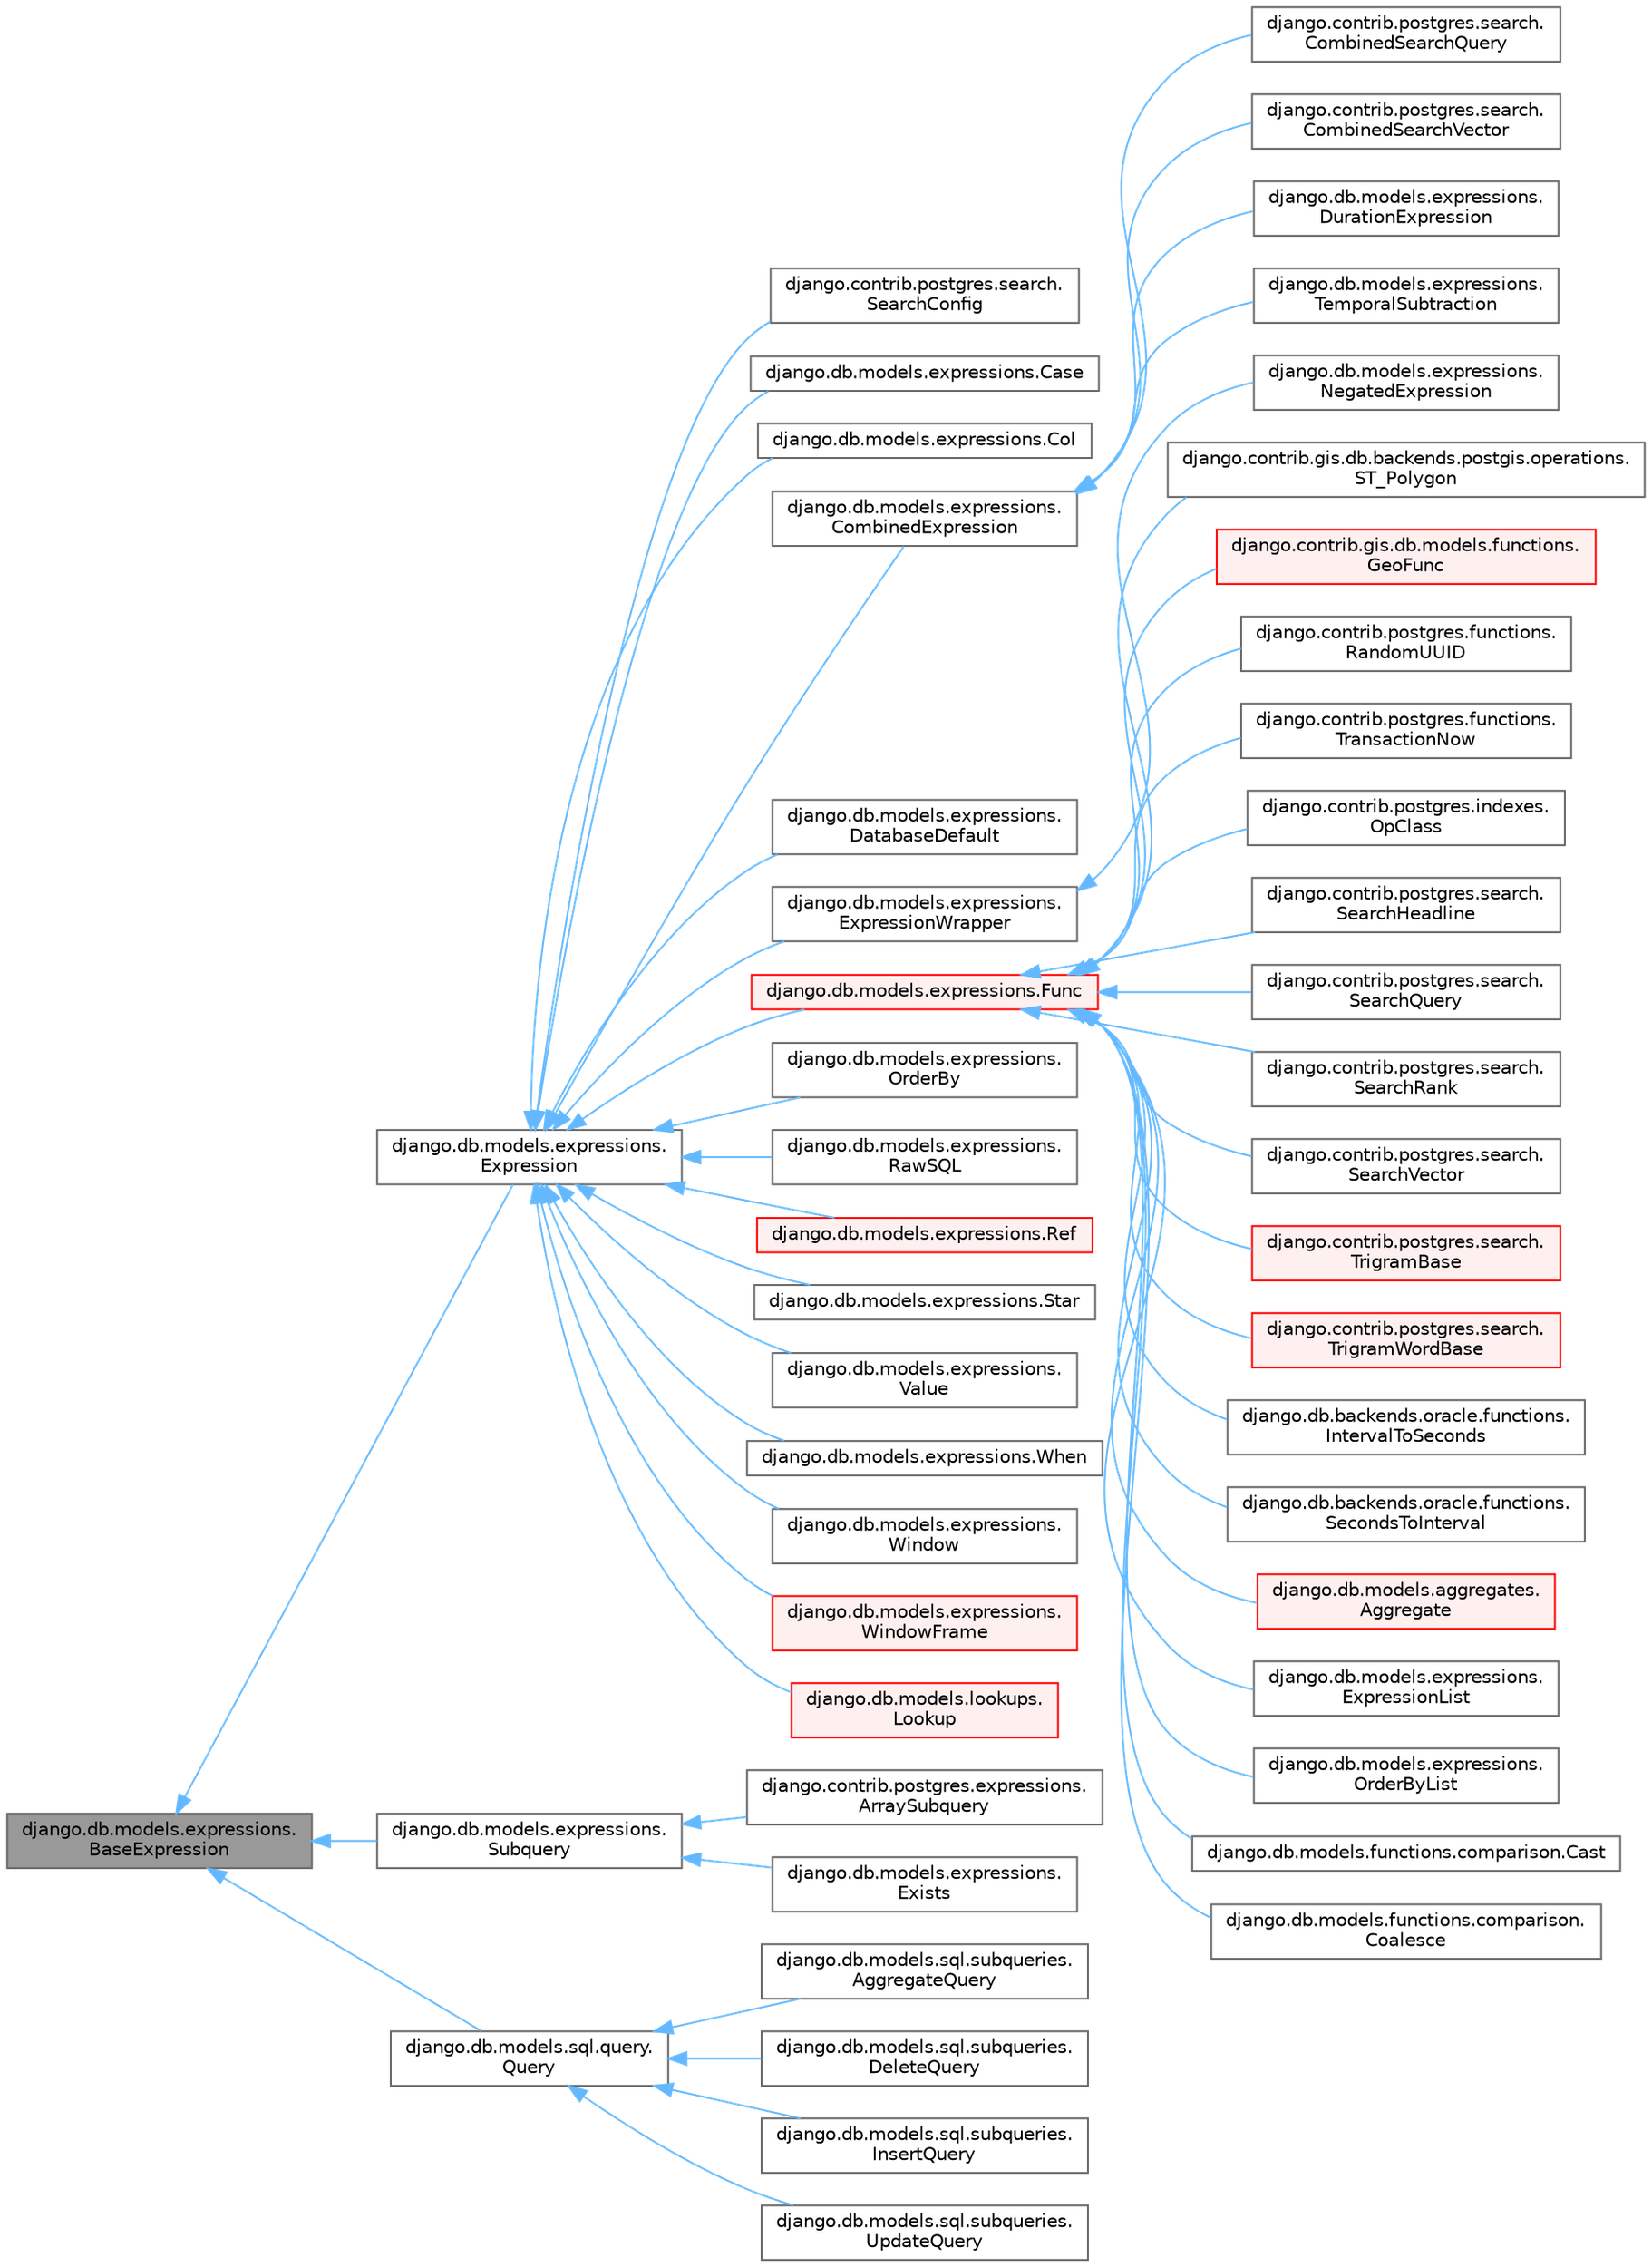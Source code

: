 digraph "django.db.models.expressions.BaseExpression"
{
 // LATEX_PDF_SIZE
  bgcolor="transparent";
  edge [fontname=Helvetica,fontsize=10,labelfontname=Helvetica,labelfontsize=10];
  node [fontname=Helvetica,fontsize=10,shape=box,height=0.2,width=0.4];
  rankdir="LR";
  Node1 [id="Node000001",label="django.db.models.expressions.\lBaseExpression",height=0.2,width=0.4,color="gray40", fillcolor="grey60", style="filled", fontcolor="black",tooltip=" "];
  Node1 -> Node2 [id="edge1_Node000001_Node000002",dir="back",color="steelblue1",style="solid",tooltip=" "];
  Node2 [id="Node000002",label="django.db.models.expressions.\lExpression",height=0.2,width=0.4,color="gray40", fillcolor="white", style="filled",URL="$classdjango_1_1db_1_1models_1_1expressions_1_1_expression.html",tooltip=" "];
  Node2 -> Node3 [id="edge2_Node000002_Node000003",dir="back",color="steelblue1",style="solid",tooltip=" "];
  Node3 [id="Node000003",label="django.contrib.postgres.search.\lSearchConfig",height=0.2,width=0.4,color="gray40", fillcolor="white", style="filled",URL="$classdjango_1_1contrib_1_1postgres_1_1search_1_1_search_config.html",tooltip=" "];
  Node2 -> Node4 [id="edge3_Node000002_Node000004",dir="back",color="steelblue1",style="solid",tooltip=" "];
  Node4 [id="Node000004",label="django.db.models.expressions.Case",height=0.2,width=0.4,color="gray40", fillcolor="white", style="filled",URL="$classdjango_1_1db_1_1models_1_1expressions_1_1_case.html",tooltip=" "];
  Node2 -> Node5 [id="edge4_Node000002_Node000005",dir="back",color="steelblue1",style="solid",tooltip=" "];
  Node5 [id="Node000005",label="django.db.models.expressions.Col",height=0.2,width=0.4,color="gray40", fillcolor="white", style="filled",URL="$classdjango_1_1db_1_1models_1_1expressions_1_1_col.html",tooltip=" "];
  Node2 -> Node6 [id="edge5_Node000002_Node000006",dir="back",color="steelblue1",style="solid",tooltip=" "];
  Node6 [id="Node000006",label="django.db.models.expressions.\lCombinedExpression",height=0.2,width=0.4,color="gray40", fillcolor="white", style="filled",URL="$classdjango_1_1db_1_1models_1_1expressions_1_1_combined_expression.html",tooltip=" "];
  Node6 -> Node7 [id="edge6_Node000006_Node000007",dir="back",color="steelblue1",style="solid",tooltip=" "];
  Node7 [id="Node000007",label="django.contrib.postgres.search.\lCombinedSearchQuery",height=0.2,width=0.4,color="gray40", fillcolor="white", style="filled",URL="$classdjango_1_1contrib_1_1postgres_1_1search_1_1_combined_search_query.html",tooltip=" "];
  Node6 -> Node8 [id="edge7_Node000006_Node000008",dir="back",color="steelblue1",style="solid",tooltip=" "];
  Node8 [id="Node000008",label="django.contrib.postgres.search.\lCombinedSearchVector",height=0.2,width=0.4,color="gray40", fillcolor="white", style="filled",URL="$classdjango_1_1contrib_1_1postgres_1_1search_1_1_combined_search_vector.html",tooltip=" "];
  Node6 -> Node9 [id="edge8_Node000006_Node000009",dir="back",color="steelblue1",style="solid",tooltip=" "];
  Node9 [id="Node000009",label="django.db.models.expressions.\lDurationExpression",height=0.2,width=0.4,color="gray40", fillcolor="white", style="filled",URL="$classdjango_1_1db_1_1models_1_1expressions_1_1_duration_expression.html",tooltip=" "];
  Node6 -> Node10 [id="edge9_Node000006_Node000010",dir="back",color="steelblue1",style="solid",tooltip=" "];
  Node10 [id="Node000010",label="django.db.models.expressions.\lTemporalSubtraction",height=0.2,width=0.4,color="gray40", fillcolor="white", style="filled",URL="$classdjango_1_1db_1_1models_1_1expressions_1_1_temporal_subtraction.html",tooltip=" "];
  Node2 -> Node11 [id="edge10_Node000002_Node000011",dir="back",color="steelblue1",style="solid",tooltip=" "];
  Node11 [id="Node000011",label="django.db.models.expressions.\lDatabaseDefault",height=0.2,width=0.4,color="gray40", fillcolor="white", style="filled",URL="$classdjango_1_1db_1_1models_1_1expressions_1_1_database_default.html",tooltip=" "];
  Node2 -> Node12 [id="edge11_Node000002_Node000012",dir="back",color="steelblue1",style="solid",tooltip=" "];
  Node12 [id="Node000012",label="django.db.models.expressions.\lExpressionWrapper",height=0.2,width=0.4,color="gray40", fillcolor="white", style="filled",URL="$classdjango_1_1db_1_1models_1_1expressions_1_1_expression_wrapper.html",tooltip=" "];
  Node12 -> Node13 [id="edge12_Node000012_Node000013",dir="back",color="steelblue1",style="solid",tooltip=" "];
  Node13 [id="Node000013",label="django.db.models.expressions.\lNegatedExpression",height=0.2,width=0.4,color="gray40", fillcolor="white", style="filled",URL="$classdjango_1_1db_1_1models_1_1expressions_1_1_negated_expression.html",tooltip=" "];
  Node2 -> Node14 [id="edge13_Node000002_Node000014",dir="back",color="steelblue1",style="solid",tooltip=" "];
  Node14 [id="Node000014",label="django.db.models.expressions.Func",height=0.2,width=0.4,color="red", fillcolor="#FFF0F0", style="filled",URL="$classdjango_1_1db_1_1models_1_1expressions_1_1_func.html",tooltip=" "];
  Node14 -> Node15 [id="edge14_Node000014_Node000015",dir="back",color="steelblue1",style="solid",tooltip=" "];
  Node15 [id="Node000015",label="django.contrib.gis.db.backends.postgis.operations.\lST_Polygon",height=0.2,width=0.4,color="gray40", fillcolor="white", style="filled",URL="$classdjango_1_1contrib_1_1gis_1_1db_1_1backends_1_1postgis_1_1operations_1_1_s_t___polygon.html",tooltip=" "];
  Node14 -> Node16 [id="edge15_Node000014_Node000016",dir="back",color="steelblue1",style="solid",tooltip=" "];
  Node16 [id="Node000016",label="django.contrib.gis.db.models.functions.\lGeoFunc",height=0.2,width=0.4,color="red", fillcolor="#FFF0F0", style="filled",URL="$classdjango_1_1contrib_1_1gis_1_1db_1_1models_1_1functions_1_1_geo_func.html",tooltip=" "];
  Node14 -> Node55 [id="edge16_Node000014_Node000055",dir="back",color="steelblue1",style="solid",tooltip=" "];
  Node55 [id="Node000055",label="django.contrib.postgres.functions.\lRandomUUID",height=0.2,width=0.4,color="gray40", fillcolor="white", style="filled",URL="$classdjango_1_1contrib_1_1postgres_1_1functions_1_1_random_u_u_i_d.html",tooltip=" "];
  Node14 -> Node56 [id="edge17_Node000014_Node000056",dir="back",color="steelblue1",style="solid",tooltip=" "];
  Node56 [id="Node000056",label="django.contrib.postgres.functions.\lTransactionNow",height=0.2,width=0.4,color="gray40", fillcolor="white", style="filled",URL="$classdjango_1_1contrib_1_1postgres_1_1functions_1_1_transaction_now.html",tooltip=" "];
  Node14 -> Node57 [id="edge18_Node000014_Node000057",dir="back",color="steelblue1",style="solid",tooltip=" "];
  Node57 [id="Node000057",label="django.contrib.postgres.indexes.\lOpClass",height=0.2,width=0.4,color="gray40", fillcolor="white", style="filled",URL="$classdjango_1_1contrib_1_1postgres_1_1indexes_1_1_op_class.html",tooltip=" "];
  Node14 -> Node58 [id="edge19_Node000014_Node000058",dir="back",color="steelblue1",style="solid",tooltip=" "];
  Node58 [id="Node000058",label="django.contrib.postgres.search.\lSearchHeadline",height=0.2,width=0.4,color="gray40", fillcolor="white", style="filled",URL="$classdjango_1_1contrib_1_1postgres_1_1search_1_1_search_headline.html",tooltip=" "];
  Node14 -> Node59 [id="edge20_Node000014_Node000059",dir="back",color="steelblue1",style="solid",tooltip=" "];
  Node59 [id="Node000059",label="django.contrib.postgres.search.\lSearchQuery",height=0.2,width=0.4,color="gray40", fillcolor="white", style="filled",URL="$classdjango_1_1contrib_1_1postgres_1_1search_1_1_search_query.html",tooltip=" "];
  Node14 -> Node60 [id="edge21_Node000014_Node000060",dir="back",color="steelblue1",style="solid",tooltip=" "];
  Node60 [id="Node000060",label="django.contrib.postgres.search.\lSearchRank",height=0.2,width=0.4,color="gray40", fillcolor="white", style="filled",URL="$classdjango_1_1contrib_1_1postgres_1_1search_1_1_search_rank.html",tooltip=" "];
  Node14 -> Node61 [id="edge22_Node000014_Node000061",dir="back",color="steelblue1",style="solid",tooltip=" "];
  Node61 [id="Node000061",label="django.contrib.postgres.search.\lSearchVector",height=0.2,width=0.4,color="gray40", fillcolor="white", style="filled",URL="$classdjango_1_1contrib_1_1postgres_1_1search_1_1_search_vector.html",tooltip=" "];
  Node14 -> Node62 [id="edge23_Node000014_Node000062",dir="back",color="steelblue1",style="solid",tooltip=" "];
  Node62 [id="Node000062",label="django.contrib.postgres.search.\lTrigramBase",height=0.2,width=0.4,color="red", fillcolor="#FFF0F0", style="filled",URL="$classdjango_1_1contrib_1_1postgres_1_1search_1_1_trigram_base.html",tooltip=" "];
  Node14 -> Node65 [id="edge24_Node000014_Node000065",dir="back",color="steelblue1",style="solid",tooltip=" "];
  Node65 [id="Node000065",label="django.contrib.postgres.search.\lTrigramWordBase",height=0.2,width=0.4,color="red", fillcolor="#FFF0F0", style="filled",URL="$classdjango_1_1contrib_1_1postgres_1_1search_1_1_trigram_word_base.html",tooltip=" "];
  Node14 -> Node70 [id="edge25_Node000014_Node000070",dir="back",color="steelblue1",style="solid",tooltip=" "];
  Node70 [id="Node000070",label="django.db.backends.oracle.functions.\lIntervalToSeconds",height=0.2,width=0.4,color="gray40", fillcolor="white", style="filled",URL="$classdjango_1_1db_1_1backends_1_1oracle_1_1functions_1_1_interval_to_seconds.html",tooltip=" "];
  Node14 -> Node71 [id="edge26_Node000014_Node000071",dir="back",color="steelblue1",style="solid",tooltip=" "];
  Node71 [id="Node000071",label="django.db.backends.oracle.functions.\lSecondsToInterval",height=0.2,width=0.4,color="gray40", fillcolor="white", style="filled",URL="$classdjango_1_1db_1_1backends_1_1oracle_1_1functions_1_1_seconds_to_interval.html",tooltip=" "];
  Node14 -> Node72 [id="edge27_Node000014_Node000072",dir="back",color="steelblue1",style="solid",tooltip=" "];
  Node72 [id="Node000072",label="django.db.models.aggregates.\lAggregate",height=0.2,width=0.4,color="red", fillcolor="#FFF0F0", style="filled",URL="$classdjango_1_1db_1_1models_1_1aggregates_1_1_aggregate.html",tooltip=" "];
  Node14 -> Node106 [id="edge28_Node000014_Node000106",dir="back",color="steelblue1",style="solid",tooltip=" "];
  Node106 [id="Node000106",label="django.db.models.expressions.\lExpressionList",height=0.2,width=0.4,color="gray40", fillcolor="white", style="filled",URL="$classdjango_1_1db_1_1models_1_1expressions_1_1_expression_list.html",tooltip=" "];
  Node14 -> Node107 [id="edge29_Node000014_Node000107",dir="back",color="steelblue1",style="solid",tooltip=" "];
  Node107 [id="Node000107",label="django.db.models.expressions.\lOrderByList",height=0.2,width=0.4,color="gray40", fillcolor="white", style="filled",URL="$classdjango_1_1db_1_1models_1_1expressions_1_1_order_by_list.html",tooltip=" "];
  Node14 -> Node108 [id="edge30_Node000014_Node000108",dir="back",color="steelblue1",style="solid",tooltip=" "];
  Node108 [id="Node000108",label="django.db.models.functions.comparison.Cast",height=0.2,width=0.4,color="gray40", fillcolor="white", style="filled",URL="$classdjango_1_1db_1_1models_1_1functions_1_1comparison_1_1_cast.html",tooltip=" "];
  Node14 -> Node109 [id="edge31_Node000014_Node000109",dir="back",color="steelblue1",style="solid",tooltip=" "];
  Node109 [id="Node000109",label="django.db.models.functions.comparison.\lCoalesce",height=0.2,width=0.4,color="gray40", fillcolor="white", style="filled",URL="$classdjango_1_1db_1_1models_1_1functions_1_1comparison_1_1_coalesce.html",tooltip=" "];
  Node2 -> Node213 [id="edge32_Node000002_Node000213",dir="back",color="steelblue1",style="solid",tooltip=" "];
  Node213 [id="Node000213",label="django.db.models.expressions.\lOrderBy",height=0.2,width=0.4,color="gray40", fillcolor="white", style="filled",URL="$classdjango_1_1db_1_1models_1_1expressions_1_1_order_by.html",tooltip=" "];
  Node2 -> Node214 [id="edge33_Node000002_Node000214",dir="back",color="steelblue1",style="solid",tooltip=" "];
  Node214 [id="Node000214",label="django.db.models.expressions.\lRawSQL",height=0.2,width=0.4,color="gray40", fillcolor="white", style="filled",URL="$classdjango_1_1db_1_1models_1_1expressions_1_1_raw_s_q_l.html",tooltip=" "];
  Node2 -> Node215 [id="edge34_Node000002_Node000215",dir="back",color="steelblue1",style="solid",tooltip=" "];
  Node215 [id="Node000215",label="django.db.models.expressions.Ref",height=0.2,width=0.4,color="red", fillcolor="#FFF0F0", style="filled",URL="$classdjango_1_1db_1_1models_1_1expressions_1_1_ref.html",tooltip=" "];
  Node2 -> Node217 [id="edge35_Node000002_Node000217",dir="back",color="steelblue1",style="solid",tooltip=" "];
  Node217 [id="Node000217",label="django.db.models.expressions.Star",height=0.2,width=0.4,color="gray40", fillcolor="white", style="filled",URL="$classdjango_1_1db_1_1models_1_1expressions_1_1_star.html",tooltip=" "];
  Node2 -> Node218 [id="edge36_Node000002_Node000218",dir="back",color="steelblue1",style="solid",tooltip=" "];
  Node218 [id="Node000218",label="django.db.models.expressions.\lValue",height=0.2,width=0.4,color="gray40", fillcolor="white", style="filled",URL="$classdjango_1_1db_1_1models_1_1expressions_1_1_value.html",tooltip=" "];
  Node2 -> Node219 [id="edge37_Node000002_Node000219",dir="back",color="steelblue1",style="solid",tooltip=" "];
  Node219 [id="Node000219",label="django.db.models.expressions.When",height=0.2,width=0.4,color="gray40", fillcolor="white", style="filled",URL="$classdjango_1_1db_1_1models_1_1expressions_1_1_when.html",tooltip=" "];
  Node2 -> Node220 [id="edge38_Node000002_Node000220",dir="back",color="steelblue1",style="solid",tooltip=" "];
  Node220 [id="Node000220",label="django.db.models.expressions.\lWindow",height=0.2,width=0.4,color="gray40", fillcolor="white", style="filled",URL="$classdjango_1_1db_1_1models_1_1expressions_1_1_window.html",tooltip=" "];
  Node2 -> Node221 [id="edge39_Node000002_Node000221",dir="back",color="steelblue1",style="solid",tooltip=" "];
  Node221 [id="Node000221",label="django.db.models.expressions.\lWindowFrame",height=0.2,width=0.4,color="red", fillcolor="#FFF0F0", style="filled",URL="$classdjango_1_1db_1_1models_1_1expressions_1_1_window_frame.html",tooltip=" "];
  Node2 -> Node224 [id="edge40_Node000002_Node000224",dir="back",color="steelblue1",style="solid",tooltip=" "];
  Node224 [id="Node000224",label="django.db.models.lookups.\lLookup",height=0.2,width=0.4,color="red", fillcolor="#FFF0F0", style="filled",URL="$classdjango_1_1db_1_1models_1_1lookups_1_1_lookup.html",tooltip=" "];
  Node1 -> Node350 [id="edge41_Node000001_Node000350",dir="back",color="steelblue1",style="solid",tooltip=" "];
  Node350 [id="Node000350",label="django.db.models.expressions.\lSubquery",height=0.2,width=0.4,color="gray40", fillcolor="white", style="filled",URL="$classdjango_1_1db_1_1models_1_1expressions_1_1_subquery.html",tooltip=" "];
  Node350 -> Node351 [id="edge42_Node000350_Node000351",dir="back",color="steelblue1",style="solid",tooltip=" "];
  Node351 [id="Node000351",label="django.contrib.postgres.expressions.\lArraySubquery",height=0.2,width=0.4,color="gray40", fillcolor="white", style="filled",URL="$classdjango_1_1contrib_1_1postgres_1_1expressions_1_1_array_subquery.html",tooltip=" "];
  Node350 -> Node352 [id="edge43_Node000350_Node000352",dir="back",color="steelblue1",style="solid",tooltip=" "];
  Node352 [id="Node000352",label="django.db.models.expressions.\lExists",height=0.2,width=0.4,color="gray40", fillcolor="white", style="filled",URL="$classdjango_1_1db_1_1models_1_1expressions_1_1_exists.html",tooltip=" "];
  Node1 -> Node353 [id="edge44_Node000001_Node000353",dir="back",color="steelblue1",style="solid",tooltip=" "];
  Node353 [id="Node000353",label="django.db.models.sql.query.\lQuery",height=0.2,width=0.4,color="gray40", fillcolor="white", style="filled",URL="$classdjango_1_1db_1_1models_1_1sql_1_1query_1_1_query.html",tooltip=" "];
  Node353 -> Node354 [id="edge45_Node000353_Node000354",dir="back",color="steelblue1",style="solid",tooltip=" "];
  Node354 [id="Node000354",label="django.db.models.sql.subqueries.\lAggregateQuery",height=0.2,width=0.4,color="gray40", fillcolor="white", style="filled",URL="$classdjango_1_1db_1_1models_1_1sql_1_1subqueries_1_1_aggregate_query.html",tooltip=" "];
  Node353 -> Node355 [id="edge46_Node000353_Node000355",dir="back",color="steelblue1",style="solid",tooltip=" "];
  Node355 [id="Node000355",label="django.db.models.sql.subqueries.\lDeleteQuery",height=0.2,width=0.4,color="gray40", fillcolor="white", style="filled",URL="$classdjango_1_1db_1_1models_1_1sql_1_1subqueries_1_1_delete_query.html",tooltip=" "];
  Node353 -> Node356 [id="edge47_Node000353_Node000356",dir="back",color="steelblue1",style="solid",tooltip=" "];
  Node356 [id="Node000356",label="django.db.models.sql.subqueries.\lInsertQuery",height=0.2,width=0.4,color="gray40", fillcolor="white", style="filled",URL="$classdjango_1_1db_1_1models_1_1sql_1_1subqueries_1_1_insert_query.html",tooltip=" "];
  Node353 -> Node357 [id="edge48_Node000353_Node000357",dir="back",color="steelblue1",style="solid",tooltip=" "];
  Node357 [id="Node000357",label="django.db.models.sql.subqueries.\lUpdateQuery",height=0.2,width=0.4,color="gray40", fillcolor="white", style="filled",URL="$classdjango_1_1db_1_1models_1_1sql_1_1subqueries_1_1_update_query.html",tooltip=" "];
}
